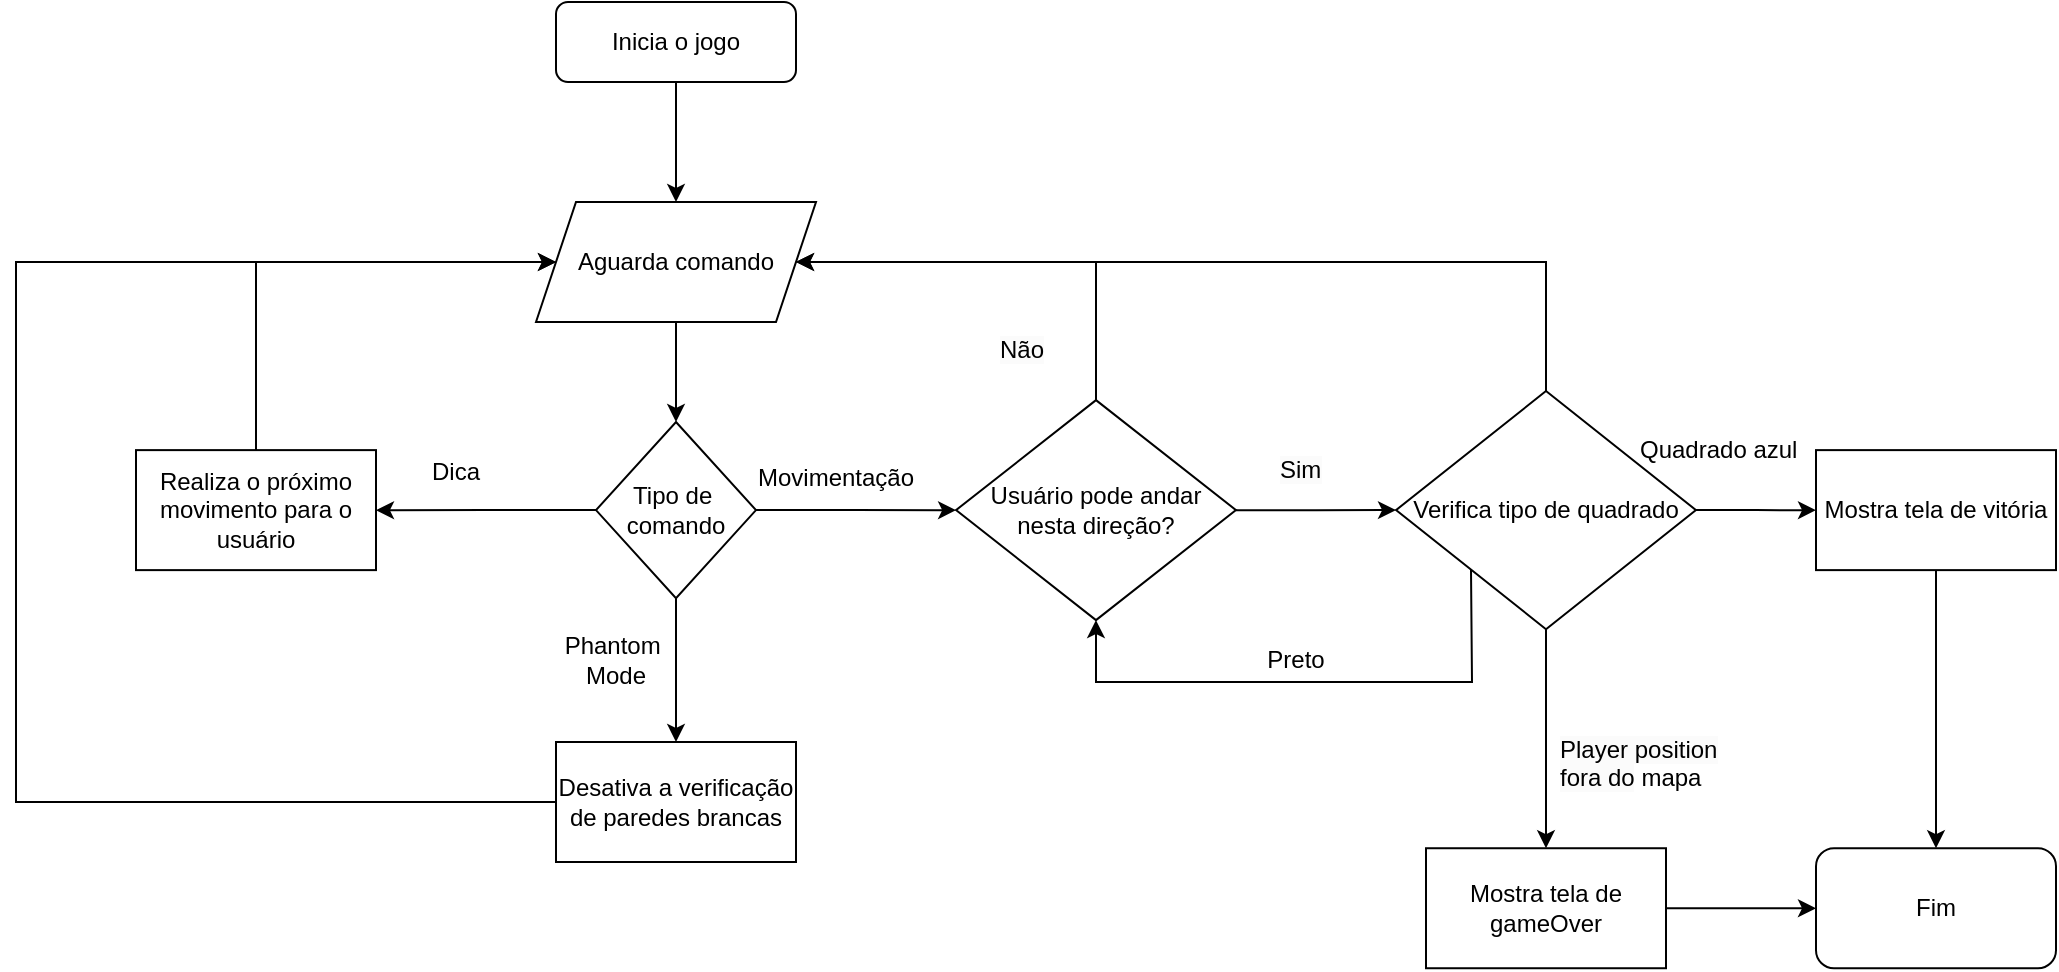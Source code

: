 <mxfile version="24.0.2" type="device">
  <diagram id="C5RBs43oDa-KdzZeNtuy" name="Page-1">
    <mxGraphModel dx="2568" dy="996" grid="1" gridSize="10" guides="1" tooltips="1" connect="1" arrows="1" fold="1" page="1" pageScale="1" pageWidth="827" pageHeight="1169" math="0" shadow="0">
      <root>
        <mxCell id="WIyWlLk6GJQsqaUBKTNV-0" />
        <mxCell id="WIyWlLk6GJQsqaUBKTNV-1" parent="WIyWlLk6GJQsqaUBKTNV-0" />
        <mxCell id="PAqFh5pwpr7zqLly7z0a-31" style="edgeStyle=orthogonalEdgeStyle;rounded=0;orthogonalLoop=1;jettySize=auto;html=1;" edge="1" parent="WIyWlLk6GJQsqaUBKTNV-1" source="WIyWlLk6GJQsqaUBKTNV-3" target="PAqFh5pwpr7zqLly7z0a-9">
          <mxGeometry relative="1" as="geometry" />
        </mxCell>
        <mxCell id="WIyWlLk6GJQsqaUBKTNV-3" value="Inicia o jogo" style="rounded=1;whiteSpace=wrap;html=1;fontSize=12;glass=0;strokeWidth=1;shadow=0;" parent="WIyWlLk6GJQsqaUBKTNV-1" vertex="1">
          <mxGeometry x="160" y="80" width="120" height="40" as="geometry" />
        </mxCell>
        <mxCell id="PAqFh5pwpr7zqLly7z0a-12" value="" style="edgeStyle=orthogonalEdgeStyle;rounded=0;orthogonalLoop=1;jettySize=auto;html=1;" edge="1" parent="WIyWlLk6GJQsqaUBKTNV-1" source="PAqFh5pwpr7zqLly7z0a-9" target="PAqFh5pwpr7zqLly7z0a-11">
          <mxGeometry relative="1" as="geometry" />
        </mxCell>
        <mxCell id="PAqFh5pwpr7zqLly7z0a-9" value="Aguarda comando" style="shape=parallelogram;perimeter=parallelogramPerimeter;whiteSpace=wrap;html=1;fixedSize=1;" vertex="1" parent="WIyWlLk6GJQsqaUBKTNV-1">
          <mxGeometry x="150" y="180" width="140" height="60" as="geometry" />
        </mxCell>
        <mxCell id="PAqFh5pwpr7zqLly7z0a-16" value="" style="edgeStyle=orthogonalEdgeStyle;rounded=0;orthogonalLoop=1;jettySize=auto;html=1;" edge="1" parent="WIyWlLk6GJQsqaUBKTNV-1" source="PAqFh5pwpr7zqLly7z0a-11" target="PAqFh5pwpr7zqLly7z0a-15">
          <mxGeometry relative="1" as="geometry" />
        </mxCell>
        <mxCell id="PAqFh5pwpr7zqLly7z0a-20" value="" style="edgeStyle=orthogonalEdgeStyle;rounded=0;orthogonalLoop=1;jettySize=auto;html=1;" edge="1" parent="WIyWlLk6GJQsqaUBKTNV-1" source="PAqFh5pwpr7zqLly7z0a-11" target="PAqFh5pwpr7zqLly7z0a-19">
          <mxGeometry relative="1" as="geometry" />
        </mxCell>
        <mxCell id="PAqFh5pwpr7zqLly7z0a-29" value="" style="edgeStyle=orthogonalEdgeStyle;rounded=0;orthogonalLoop=1;jettySize=auto;html=1;" edge="1" parent="WIyWlLk6GJQsqaUBKTNV-1" source="PAqFh5pwpr7zqLly7z0a-11" target="PAqFh5pwpr7zqLly7z0a-28">
          <mxGeometry relative="1" as="geometry" />
        </mxCell>
        <mxCell id="PAqFh5pwpr7zqLly7z0a-11" value="Tipo de&amp;nbsp;&lt;div&gt;comando&lt;/div&gt;" style="rhombus;whiteSpace=wrap;html=1;" vertex="1" parent="WIyWlLk6GJQsqaUBKTNV-1">
          <mxGeometry x="180" y="290" width="80" height="88.12" as="geometry" />
        </mxCell>
        <mxCell id="PAqFh5pwpr7zqLly7z0a-15" value="Realiza o próximo movimento para o usuário" style="rounded=0;whiteSpace=wrap;html=1;" vertex="1" parent="WIyWlLk6GJQsqaUBKTNV-1">
          <mxGeometry x="-50" y="304.06" width="120" height="60" as="geometry" />
        </mxCell>
        <mxCell id="PAqFh5pwpr7zqLly7z0a-18" value="Dica" style="text;html=1;align=center;verticalAlign=middle;whiteSpace=wrap;rounded=0;" vertex="1" parent="WIyWlLk6GJQsqaUBKTNV-1">
          <mxGeometry x="80" y="300" width="60" height="30" as="geometry" />
        </mxCell>
        <mxCell id="PAqFh5pwpr7zqLly7z0a-19" value="Desativa a verificação de paredes brancas" style="rounded=0;whiteSpace=wrap;html=1;" vertex="1" parent="WIyWlLk6GJQsqaUBKTNV-1">
          <mxGeometry x="160" y="450" width="120" height="60" as="geometry" />
        </mxCell>
        <mxCell id="PAqFh5pwpr7zqLly7z0a-21" value="Phantom&amp;nbsp;&lt;div&gt;Mode&lt;/div&gt;" style="text;html=1;align=center;verticalAlign=middle;whiteSpace=wrap;rounded=0;" vertex="1" parent="WIyWlLk6GJQsqaUBKTNV-1">
          <mxGeometry x="160" y="394.06" width="60" height="30" as="geometry" />
        </mxCell>
        <mxCell id="PAqFh5pwpr7zqLly7z0a-34" value="" style="endArrow=classic;html=1;rounded=0;exitX=0.5;exitY=0;exitDx=0;exitDy=0;entryX=1;entryY=0.5;entryDx=0;entryDy=0;" edge="1" parent="WIyWlLk6GJQsqaUBKTNV-1" source="PAqFh5pwpr7zqLly7z0a-28" target="PAqFh5pwpr7zqLly7z0a-9">
          <mxGeometry width="50" height="50" relative="1" as="geometry">
            <mxPoint x="400" y="250" as="sourcePoint" />
            <mxPoint x="430" y="200" as="targetPoint" />
            <Array as="points">
              <mxPoint x="430" y="210" />
            </Array>
          </mxGeometry>
        </mxCell>
        <mxCell id="PAqFh5pwpr7zqLly7z0a-37" value="" style="group" vertex="1" connectable="0" parent="WIyWlLk6GJQsqaUBKTNV-1">
          <mxGeometry x="270" y="240" width="230" height="149.06" as="geometry" />
        </mxCell>
        <mxCell id="PAqFh5pwpr7zqLly7z0a-32" value="" style="group" vertex="1" connectable="0" parent="PAqFh5pwpr7zqLly7z0a-37">
          <mxGeometry y="39.06" width="230" height="110" as="geometry" />
        </mxCell>
        <mxCell id="PAqFh5pwpr7zqLly7z0a-28" value="Usuário pode andar nesta direção?" style="rhombus;whiteSpace=wrap;html=1;" vertex="1" parent="PAqFh5pwpr7zqLly7z0a-32">
          <mxGeometry x="90" width="140" height="110" as="geometry" />
        </mxCell>
        <mxCell id="PAqFh5pwpr7zqLly7z0a-30" value="Movimentação" style="text;html=1;align=center;verticalAlign=middle;whiteSpace=wrap;rounded=0;" vertex="1" parent="PAqFh5pwpr7zqLly7z0a-32">
          <mxGeometry y="24.06" width="60" height="30" as="geometry" />
        </mxCell>
        <mxCell id="PAqFh5pwpr7zqLly7z0a-36" value="&lt;span style=&quot;color: rgb(0, 0, 0); font-family: Helvetica; font-size: 12px; font-style: normal; font-variant-ligatures: normal; font-variant-caps: normal; font-weight: 400; letter-spacing: normal; orphans: 2; text-align: center; text-indent: 0px; text-transform: none; widows: 2; word-spacing: 0px; -webkit-text-stroke-width: 0px; white-space: normal; background-color: rgb(251, 251, 251); text-decoration-thickness: initial; text-decoration-style: initial; text-decoration-color: initial; display: inline !important; float: none;&quot;&gt;Não&lt;/span&gt;" style="text;whiteSpace=wrap;html=1;" vertex="1" parent="PAqFh5pwpr7zqLly7z0a-37">
          <mxGeometry x="110" width="30" height="30" as="geometry" />
        </mxCell>
        <mxCell id="PAqFh5pwpr7zqLly7z0a-44" value="" style="edgeStyle=orthogonalEdgeStyle;rounded=0;orthogonalLoop=1;jettySize=auto;html=1;" edge="1" parent="WIyWlLk6GJQsqaUBKTNV-1" source="PAqFh5pwpr7zqLly7z0a-40" target="PAqFh5pwpr7zqLly7z0a-43">
          <mxGeometry relative="1" as="geometry" />
        </mxCell>
        <mxCell id="PAqFh5pwpr7zqLly7z0a-49" value="" style="edgeStyle=orthogonalEdgeStyle;rounded=0;orthogonalLoop=1;jettySize=auto;html=1;" edge="1" parent="WIyWlLk6GJQsqaUBKTNV-1" source="PAqFh5pwpr7zqLly7z0a-40" target="PAqFh5pwpr7zqLly7z0a-48">
          <mxGeometry relative="1" as="geometry" />
        </mxCell>
        <mxCell id="PAqFh5pwpr7zqLly7z0a-40" value="Verifica tipo de quadrado" style="rhombus;whiteSpace=wrap;html=1;" vertex="1" parent="WIyWlLk6GJQsqaUBKTNV-1">
          <mxGeometry x="580" y="274.53" width="150" height="119.06" as="geometry" />
        </mxCell>
        <mxCell id="PAqFh5pwpr7zqLly7z0a-41" value="" style="edgeStyle=orthogonalEdgeStyle;rounded=0;orthogonalLoop=1;jettySize=auto;html=1;" edge="1" parent="WIyWlLk6GJQsqaUBKTNV-1" source="PAqFh5pwpr7zqLly7z0a-28" target="PAqFh5pwpr7zqLly7z0a-40">
          <mxGeometry relative="1" as="geometry" />
        </mxCell>
        <mxCell id="PAqFh5pwpr7zqLly7z0a-42" value="&lt;span style=&quot;color: rgb(0, 0, 0); font-family: Helvetica; font-size: 12px; font-style: normal; font-variant-ligatures: normal; font-variant-caps: normal; font-weight: 400; letter-spacing: normal; orphans: 2; text-align: center; text-indent: 0px; text-transform: none; widows: 2; word-spacing: 0px; -webkit-text-stroke-width: 0px; white-space: normal; background-color: rgb(251, 251, 251); text-decoration-thickness: initial; text-decoration-style: initial; text-decoration-color: initial; display: inline !important; float: none;&quot;&gt;Sim&lt;/span&gt;" style="text;whiteSpace=wrap;html=1;" vertex="1" parent="WIyWlLk6GJQsqaUBKTNV-1">
          <mxGeometry x="520" y="300" width="30" height="30" as="geometry" />
        </mxCell>
        <mxCell id="PAqFh5pwpr7zqLly7z0a-47" value="" style="edgeStyle=orthogonalEdgeStyle;rounded=0;orthogonalLoop=1;jettySize=auto;html=1;" edge="1" parent="WIyWlLk6GJQsqaUBKTNV-1" source="PAqFh5pwpr7zqLly7z0a-43" target="PAqFh5pwpr7zqLly7z0a-46">
          <mxGeometry relative="1" as="geometry" />
        </mxCell>
        <mxCell id="PAqFh5pwpr7zqLly7z0a-43" value="Mostra tela de gameOver" style="whiteSpace=wrap;html=1;" vertex="1" parent="WIyWlLk6GJQsqaUBKTNV-1">
          <mxGeometry x="595" y="503.12" width="120" height="60" as="geometry" />
        </mxCell>
        <mxCell id="PAqFh5pwpr7zqLly7z0a-45" value="&lt;span style=&quot;color: rgb(0, 0, 0); font-family: Helvetica; font-size: 12px; font-style: normal; font-variant-ligatures: normal; font-variant-caps: normal; font-weight: 400; letter-spacing: normal; orphans: 2; text-align: center; text-indent: 0px; text-transform: none; widows: 2; word-spacing: 0px; -webkit-text-stroke-width: 0px; white-space: normal; background-color: rgb(251, 251, 251); text-decoration-thickness: initial; text-decoration-style: initial; text-decoration-color: initial; display: inline !important; float: none;&quot;&gt;Player position fora do&lt;/span&gt;&lt;span style=&quot;text-align: center;&quot;&gt;&amp;nbsp;mapa&lt;/span&gt;" style="text;whiteSpace=wrap;html=1;" vertex="1" parent="WIyWlLk6GJQsqaUBKTNV-1">
          <mxGeometry x="660" y="440" width="100" height="40" as="geometry" />
        </mxCell>
        <mxCell id="PAqFh5pwpr7zqLly7z0a-46" value="Fim" style="rounded=1;whiteSpace=wrap;html=1;" vertex="1" parent="WIyWlLk6GJQsqaUBKTNV-1">
          <mxGeometry x="790" y="503.12" width="120" height="60" as="geometry" />
        </mxCell>
        <mxCell id="PAqFh5pwpr7zqLly7z0a-50" style="edgeStyle=orthogonalEdgeStyle;rounded=0;orthogonalLoop=1;jettySize=auto;html=1;" edge="1" parent="WIyWlLk6GJQsqaUBKTNV-1" source="PAqFh5pwpr7zqLly7z0a-48" target="PAqFh5pwpr7zqLly7z0a-46">
          <mxGeometry relative="1" as="geometry" />
        </mxCell>
        <mxCell id="PAqFh5pwpr7zqLly7z0a-48" value="Mostra tela de vitória" style="whiteSpace=wrap;html=1;" vertex="1" parent="WIyWlLk6GJQsqaUBKTNV-1">
          <mxGeometry x="790" y="304.06" width="120" height="60" as="geometry" />
        </mxCell>
        <mxCell id="PAqFh5pwpr7zqLly7z0a-51" value="" style="endArrow=classic;html=1;rounded=0;exitX=0.5;exitY=0;exitDx=0;exitDy=0;entryX=0;entryY=0.5;entryDx=0;entryDy=0;" edge="1" parent="WIyWlLk6GJQsqaUBKTNV-1" source="PAqFh5pwpr7zqLly7z0a-15" target="PAqFh5pwpr7zqLly7z0a-9">
          <mxGeometry width="50" height="50" relative="1" as="geometry">
            <mxPoint y="190" as="sourcePoint" />
            <mxPoint x="50" y="140" as="targetPoint" />
            <Array as="points">
              <mxPoint x="10" y="210" />
            </Array>
          </mxGeometry>
        </mxCell>
        <mxCell id="PAqFh5pwpr7zqLly7z0a-52" value="&lt;div style=&quot;text-align: center;&quot;&gt;Quadrado azul&lt;/div&gt;" style="text;whiteSpace=wrap;html=1;" vertex="1" parent="WIyWlLk6GJQsqaUBKTNV-1">
          <mxGeometry x="700" y="290" width="100" height="40" as="geometry" />
        </mxCell>
        <mxCell id="PAqFh5pwpr7zqLly7z0a-54" value="" style="endArrow=classic;html=1;rounded=0;exitX=0.5;exitY=0;exitDx=0;exitDy=0;entryX=1;entryY=0.5;entryDx=0;entryDy=0;" edge="1" parent="WIyWlLk6GJQsqaUBKTNV-1" source="PAqFh5pwpr7zqLly7z0a-40" target="PAqFh5pwpr7zqLly7z0a-9">
          <mxGeometry width="50" height="50" relative="1" as="geometry">
            <mxPoint x="630" y="200" as="sourcePoint" />
            <mxPoint x="680" y="150" as="targetPoint" />
            <Array as="points">
              <mxPoint x="655" y="210" />
            </Array>
          </mxGeometry>
        </mxCell>
        <mxCell id="PAqFh5pwpr7zqLly7z0a-55" value="" style="endArrow=classic;html=1;rounded=0;exitX=0;exitY=1;exitDx=0;exitDy=0;entryX=0.5;entryY=1;entryDx=0;entryDy=0;" edge="1" parent="WIyWlLk6GJQsqaUBKTNV-1" source="PAqFh5pwpr7zqLly7z0a-40" target="PAqFh5pwpr7zqLly7z0a-28">
          <mxGeometry width="50" height="50" relative="1" as="geometry">
            <mxPoint x="389" y="585" as="sourcePoint" />
            <mxPoint x="439" y="535" as="targetPoint" />
            <Array as="points">
              <mxPoint x="618" y="420" />
              <mxPoint x="430" y="420" />
            </Array>
          </mxGeometry>
        </mxCell>
        <mxCell id="PAqFh5pwpr7zqLly7z0a-56" value="Preto" style="text;html=1;align=center;verticalAlign=middle;whiteSpace=wrap;rounded=0;" vertex="1" parent="WIyWlLk6GJQsqaUBKTNV-1">
          <mxGeometry x="500" y="394" width="60" height="30" as="geometry" />
        </mxCell>
        <mxCell id="PAqFh5pwpr7zqLly7z0a-58" value="" style="endArrow=classic;html=1;rounded=0;exitX=0;exitY=0.5;exitDx=0;exitDy=0;entryX=0;entryY=0.5;entryDx=0;entryDy=0;" edge="1" parent="WIyWlLk6GJQsqaUBKTNV-1" source="PAqFh5pwpr7zqLly7z0a-19" target="PAqFh5pwpr7zqLly7z0a-9">
          <mxGeometry width="50" height="50" relative="1" as="geometry">
            <mxPoint x="40" y="520" as="sourcePoint" />
            <mxPoint x="-110" y="190" as="targetPoint" />
            <Array as="points">
              <mxPoint x="-110" y="480" />
              <mxPoint x="-110" y="210" />
            </Array>
          </mxGeometry>
        </mxCell>
      </root>
    </mxGraphModel>
  </diagram>
</mxfile>
